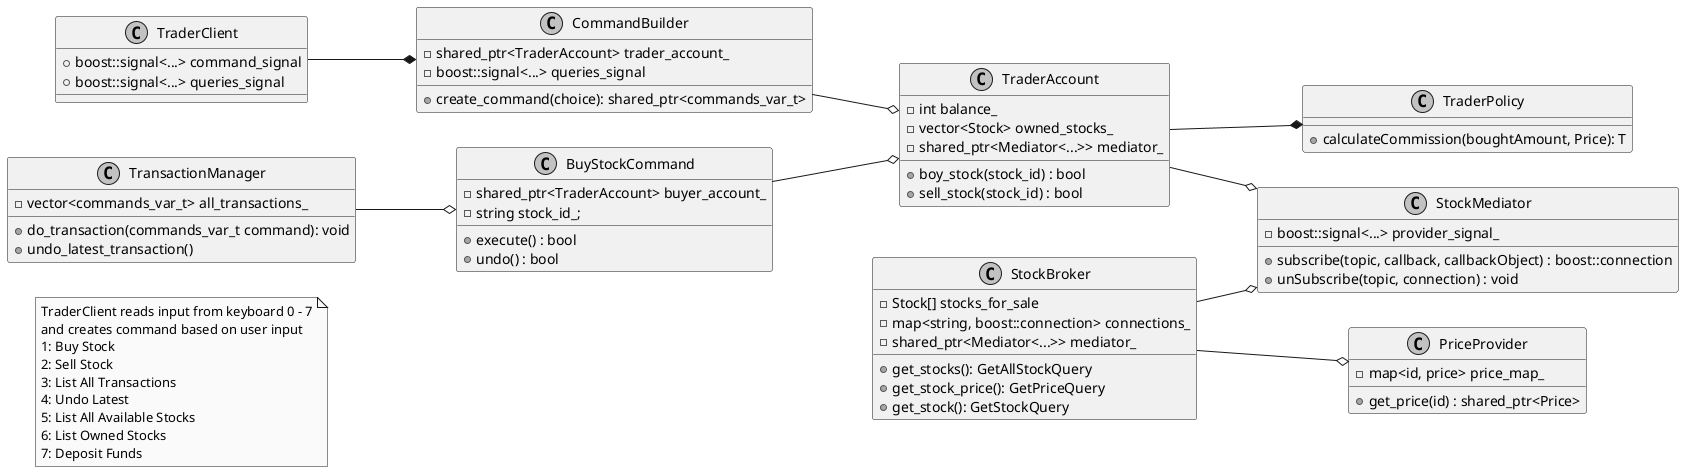 @startuml StockMarketClassDiagrak
skinparam Monochrome true
skinparam Shadowing false
left to right direction

note as N2
  TraderClient reads input from keyboard 0 - 7
  and creates command based on user input 
  1: Buy Stock
  2: Sell Stock
  3: List All Transactions 
  4: Undo Latest 
  5: List All Available Stocks 
  6: List Owned Stocks 
  7: Deposit Funds 
end note

class TraderClient {
  + boost::signal<...> command_signal 
  + boost::signal<...> queries_signal
}

class TransactionManager {
  - vector<commands_var_t> all_transactions_
  + do_transaction(commands_var_t command): void
  + undo_latest_transaction()
} 

class PriceProvider {
  - map<id, price> price_map_ 
  + get_price(id) : shared_ptr<Price>
}

class BuyStockCommand {
  - shared_ptr<TraderAccount> buyer_account_ 
  - string stock_id_; 
  + execute() : bool
  + undo() : bool
}

class StockBroker {
  - Stock[] stocks_for_sale
  - map<string, boost::connection> connections_
  - shared_ptr<Mediator<...>> mediator_
  + get_stocks(): GetAllStockQuery
  + get_stock_price(): GetPriceQuery 
  + get_stock(): GetStockQuery  
}

class StockMediator {
  - boost::signal<...> provider_signal_ 
  + subscribe(topic, callback, callbackObject) : boost::connection
  + unSubscribe(topic, connection) : void 
}

class CommandBuilder {
  - shared_ptr<TraderAccount> trader_account_ 
  - boost::signal<...> queries_signal 
  + create_command(choice): shared_ptr<commands_var_t> 
}

class TraderAccount {
  - int balance_ 
  - vector<Stock> owned_stocks_ 
  - shared_ptr<Mediator<...>> mediator_ 
  + boy_stock(stock_id) : bool 
  + sell_stock(stock_id) : bool 
}

class TraderPolicy {
  + calculateCommission(boughtAmount, Price): T 
}

TraderClient --* CommandBuilder
CommandBuilder --o TraderAccount
TraderAccount --o StockMediator 
TraderAccount --* TraderPolicy
StockBroker --o StockMediator
BuyStockCommand --o TraderAccount
StockBroker --o PriceProvider
TransactionManager --o BuyStockCommand
@enduml
